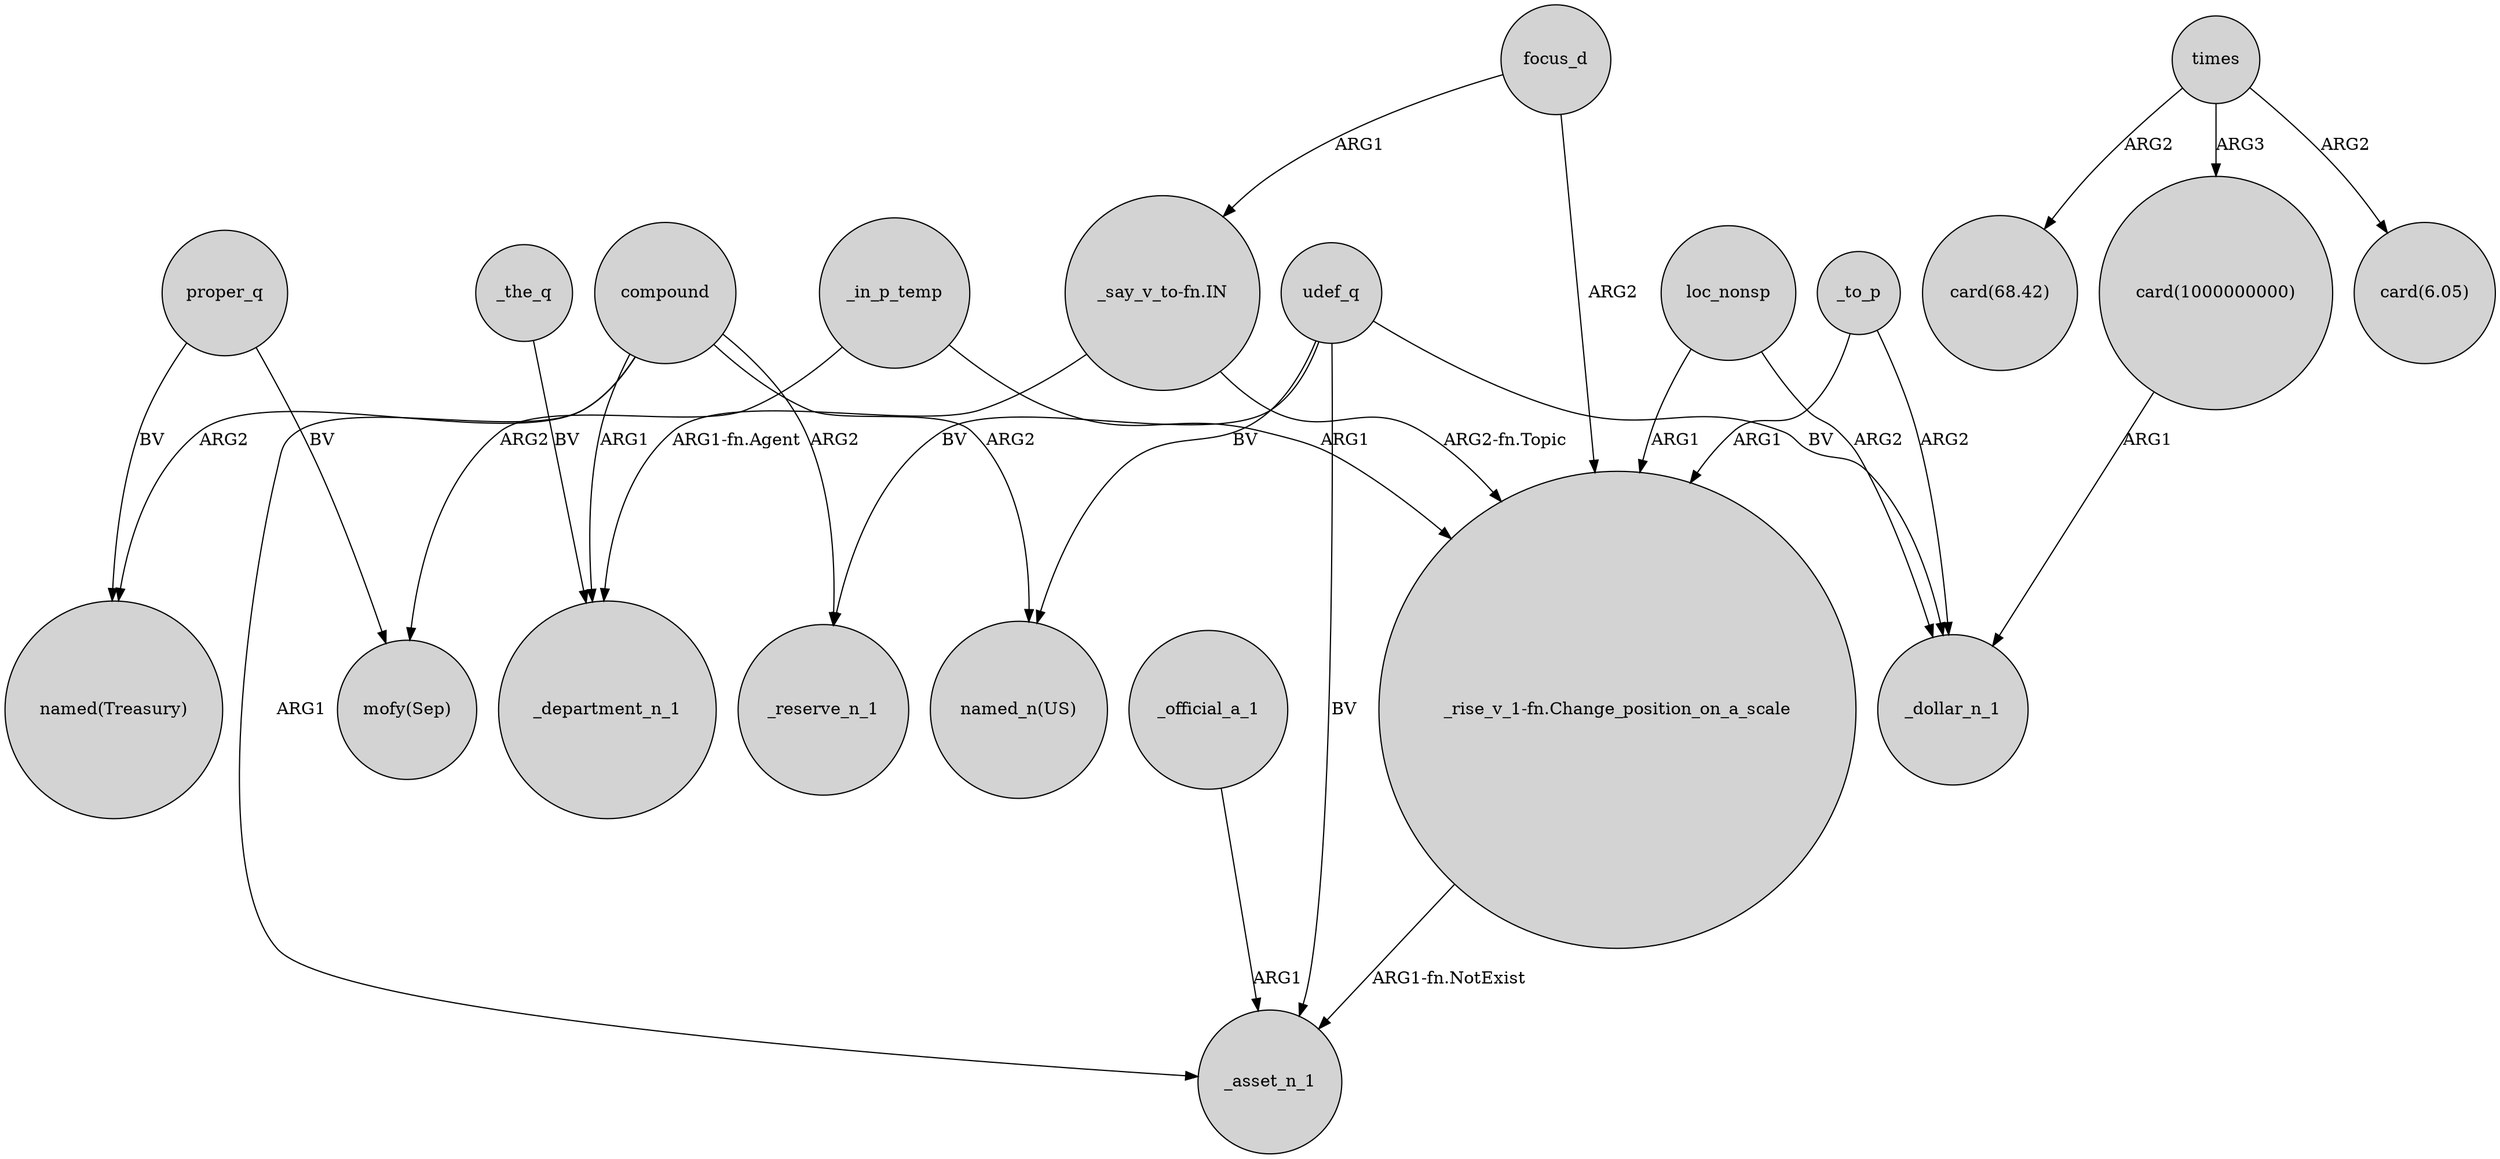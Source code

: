 digraph {
	node [shape=circle style=filled]
	"_say_v_to-fn.IN" -> _department_n_1 [label="ARG1-fn.Agent"]
	compound -> "named(Treasury)" [label=ARG2]
	udef_q -> "named_n(US)" [label=BV]
	_to_p -> _dollar_n_1 [label=ARG2]
	times -> "card(6.05)" [label=ARG2]
	loc_nonsp -> _dollar_n_1 [label=ARG2]
	compound -> _asset_n_1 [label=ARG1]
	compound -> _department_n_1 [label=ARG1]
	udef_q -> _reserve_n_1 [label=BV]
	proper_q -> "mofy(Sep)" [label=BV]
	times -> "card(68.42)" [label=ARG2]
	udef_q -> _asset_n_1 [label=BV]
	compound -> "named_n(US)" [label=ARG2]
	_the_q -> _department_n_1 [label=BV]
	times -> "card(1000000000)" [label=ARG3]
	loc_nonsp -> "_rise_v_1-fn.Change_position_on_a_scale" [label=ARG1]
	"_rise_v_1-fn.Change_position_on_a_scale" -> _asset_n_1 [label="ARG1-fn.NotExist"]
	compound -> _reserve_n_1 [label=ARG2]
	proper_q -> "named(Treasury)" [label=BV]
	"_say_v_to-fn.IN" -> "_rise_v_1-fn.Change_position_on_a_scale" [label="ARG2-fn.Topic"]
	_official_a_1 -> _asset_n_1 [label=ARG1]
	"card(1000000000)" -> _dollar_n_1 [label=ARG1]
	_to_p -> "_rise_v_1-fn.Change_position_on_a_scale" [label=ARG1]
	_in_p_temp -> "_rise_v_1-fn.Change_position_on_a_scale" [label=ARG1]
	_in_p_temp -> "mofy(Sep)" [label=ARG2]
	focus_d -> "_rise_v_1-fn.Change_position_on_a_scale" [label=ARG2]
	udef_q -> _dollar_n_1 [label=BV]
	focus_d -> "_say_v_to-fn.IN" [label=ARG1]
}

